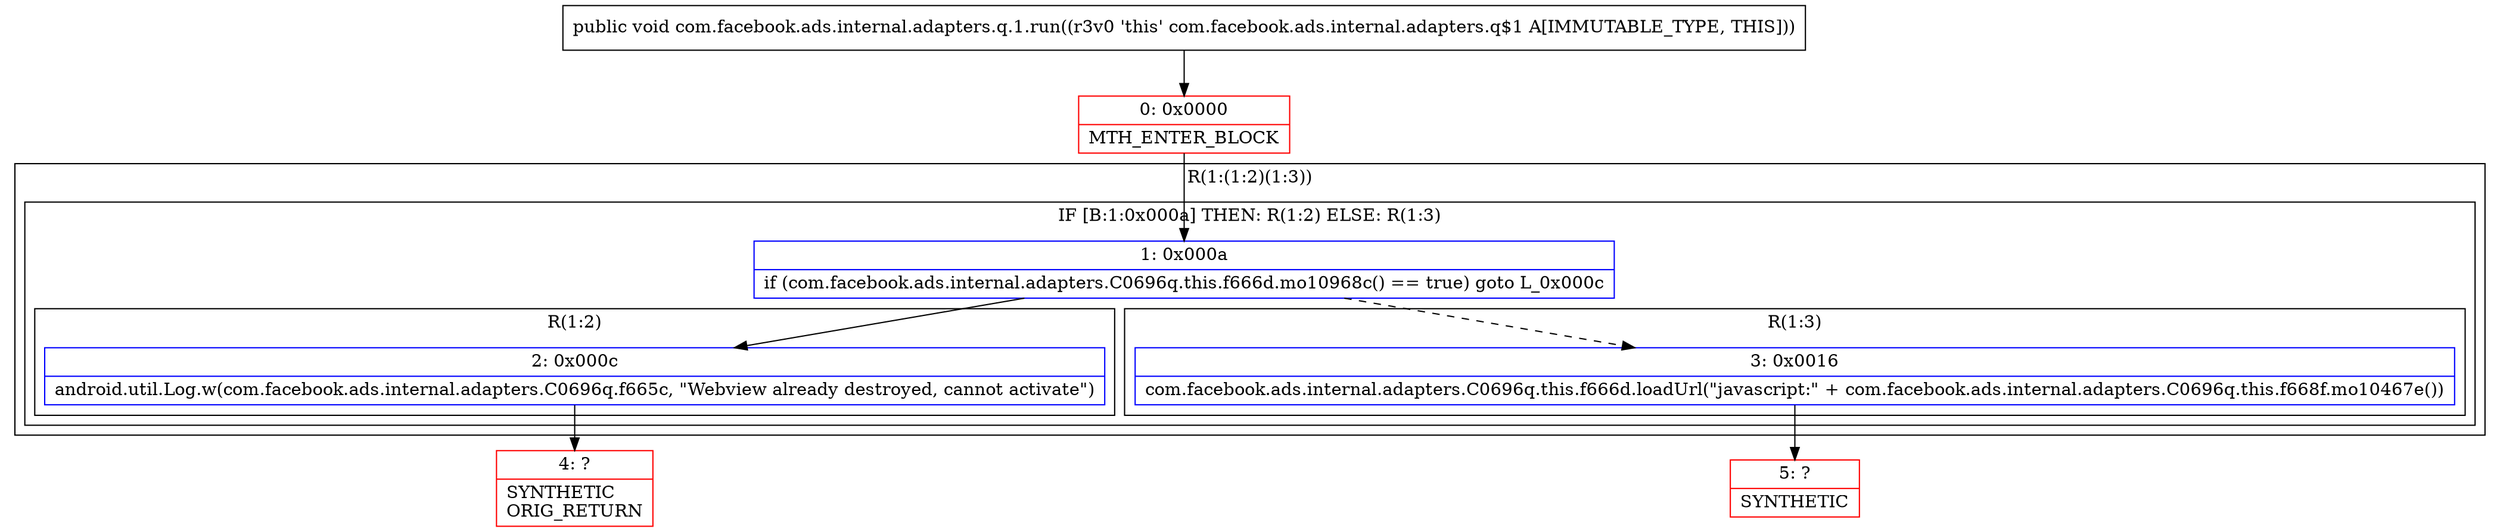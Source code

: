 digraph "CFG forcom.facebook.ads.internal.adapters.q.1.run()V" {
subgraph cluster_Region_1596494033 {
label = "R(1:(1:2)(1:3))";
node [shape=record,color=blue];
subgraph cluster_IfRegion_357527476 {
label = "IF [B:1:0x000a] THEN: R(1:2) ELSE: R(1:3)";
node [shape=record,color=blue];
Node_1 [shape=record,label="{1\:\ 0x000a|if (com.facebook.ads.internal.adapters.C0696q.this.f666d.mo10968c() == true) goto L_0x000c\l}"];
subgraph cluster_Region_1079752475 {
label = "R(1:2)";
node [shape=record,color=blue];
Node_2 [shape=record,label="{2\:\ 0x000c|android.util.Log.w(com.facebook.ads.internal.adapters.C0696q.f665c, \"Webview already destroyed, cannot activate\")\l}"];
}
subgraph cluster_Region_478458757 {
label = "R(1:3)";
node [shape=record,color=blue];
Node_3 [shape=record,label="{3\:\ 0x0016|com.facebook.ads.internal.adapters.C0696q.this.f666d.loadUrl(\"javascript:\" + com.facebook.ads.internal.adapters.C0696q.this.f668f.mo10467e())\l}"];
}
}
}
Node_0 [shape=record,color=red,label="{0\:\ 0x0000|MTH_ENTER_BLOCK\l}"];
Node_4 [shape=record,color=red,label="{4\:\ ?|SYNTHETIC\lORIG_RETURN\l}"];
Node_5 [shape=record,color=red,label="{5\:\ ?|SYNTHETIC\l}"];
MethodNode[shape=record,label="{public void com.facebook.ads.internal.adapters.q.1.run((r3v0 'this' com.facebook.ads.internal.adapters.q$1 A[IMMUTABLE_TYPE, THIS])) }"];
MethodNode -> Node_0;
Node_1 -> Node_2;
Node_1 -> Node_3[style=dashed];
Node_2 -> Node_4;
Node_3 -> Node_5;
Node_0 -> Node_1;
}

